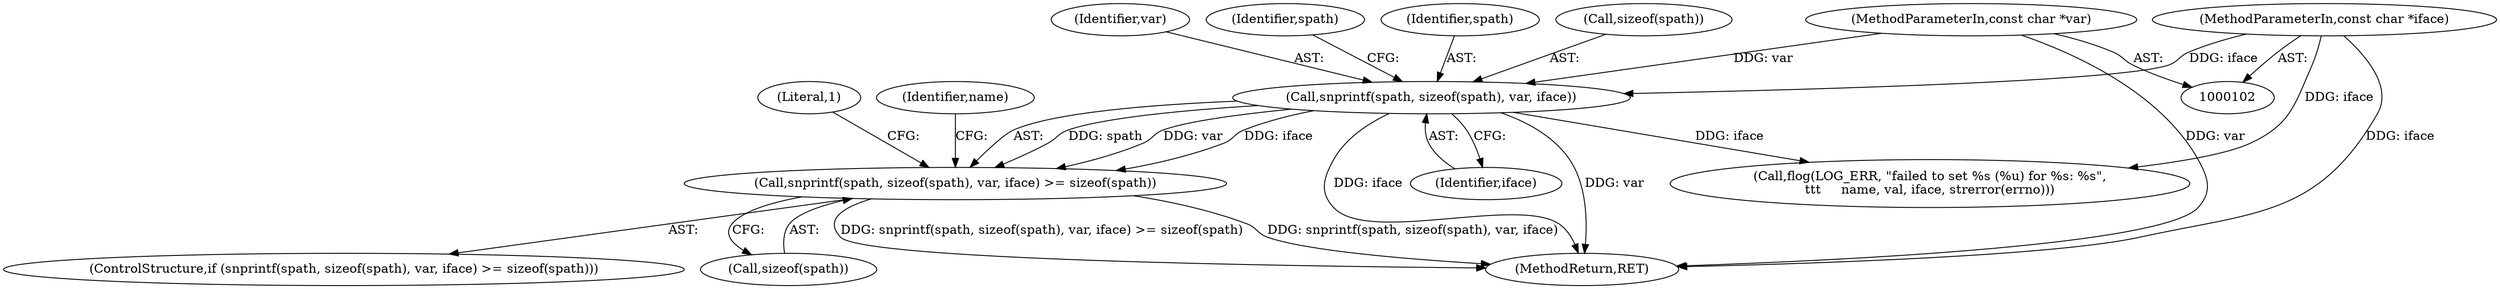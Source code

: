 digraph "0_radvd_92e22ca23e52066da2258df8c76a2dca8a428bcc@API" {
"1000111" [label="(Call,snprintf(spath, sizeof(spath), var, iface) >= sizeof(spath))"];
"1000112" [label="(Call,snprintf(spath, sizeof(spath), var, iface))"];
"1000104" [label="(MethodParameterIn,const char *var)"];
"1000103" [label="(MethodParameterIn,const char *iface)"];
"1000116" [label="(Identifier,var)"];
"1000110" [label="(ControlStructure,if (snprintf(spath, sizeof(spath), var, iface) >= sizeof(spath)))"];
"1000112" [label="(Call,snprintf(spath, sizeof(spath), var, iface))"];
"1000111" [label="(Call,snprintf(spath, sizeof(spath), var, iface) >= sizeof(spath))"];
"1000122" [label="(Literal,1)"];
"1000119" [label="(Identifier,spath)"];
"1000117" [label="(Identifier,iface)"];
"1000103" [label="(MethodParameterIn,const char *iface)"];
"1000154" [label="(Call,flog(LOG_ERR, \"failed to set %s (%u) for %s: %s\",\n\t\t\t     name, val, iface, strerror(errno)))"];
"1000118" [label="(Call,sizeof(spath))"];
"1000126" [label="(Identifier,name)"];
"1000113" [label="(Identifier,spath)"];
"1000104" [label="(MethodParameterIn,const char *var)"];
"1000173" [label="(MethodReturn,RET)"];
"1000114" [label="(Call,sizeof(spath))"];
"1000111" -> "1000110"  [label="AST: "];
"1000111" -> "1000118"  [label="CFG: "];
"1000112" -> "1000111"  [label="AST: "];
"1000118" -> "1000111"  [label="AST: "];
"1000122" -> "1000111"  [label="CFG: "];
"1000126" -> "1000111"  [label="CFG: "];
"1000111" -> "1000173"  [label="DDG: snprintf(spath, sizeof(spath), var, iface)"];
"1000111" -> "1000173"  [label="DDG: snprintf(spath, sizeof(spath), var, iface) >= sizeof(spath)"];
"1000112" -> "1000111"  [label="DDG: spath"];
"1000112" -> "1000111"  [label="DDG: var"];
"1000112" -> "1000111"  [label="DDG: iface"];
"1000112" -> "1000117"  [label="CFG: "];
"1000113" -> "1000112"  [label="AST: "];
"1000114" -> "1000112"  [label="AST: "];
"1000116" -> "1000112"  [label="AST: "];
"1000117" -> "1000112"  [label="AST: "];
"1000119" -> "1000112"  [label="CFG: "];
"1000112" -> "1000173"  [label="DDG: iface"];
"1000112" -> "1000173"  [label="DDG: var"];
"1000104" -> "1000112"  [label="DDG: var"];
"1000103" -> "1000112"  [label="DDG: iface"];
"1000112" -> "1000154"  [label="DDG: iface"];
"1000104" -> "1000102"  [label="AST: "];
"1000104" -> "1000173"  [label="DDG: var"];
"1000103" -> "1000102"  [label="AST: "];
"1000103" -> "1000173"  [label="DDG: iface"];
"1000103" -> "1000154"  [label="DDG: iface"];
}
